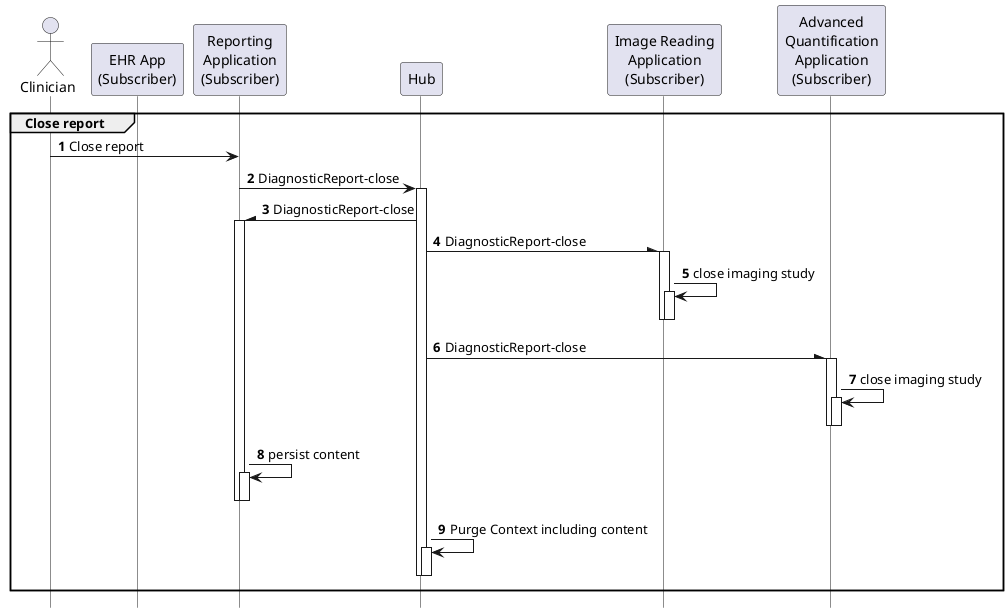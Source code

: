 @startuml
skinparam shadowing false
skinparam lifelineStrategy nosolid
hide footbox
autonumber

actor Clinician
participant "EHR App\n(Subscriber)" as EHR
participant "Reporting\nApplication\n(Subscriber)" as RepApp
participant Hub
participant "Image Reading\nApplication\n(Subscriber)" as App1
participant "Advanced\nQuantification\nApplication\n(Subscriber)" as App2

group Close report
  Clinician -> RepApp: Close report 
  RepApp -> Hub: DiagnosticReport-close  
  activate Hub
  Hub -\ RepApp: DiagnosticReport-close
  activate RepApp
  Hub -\ App1: DiagnosticReport-close
  activate App1
  App1 -> App1: close imaging study 
  activate App1
  deactivate App1
  deactivate App1
  Hub -\ App2: DiagnosticReport-close
  activate App2
  App2 -> App2: close imaging study 
  activate App2
  deactivate App2
  deactivate App2
  
  RepApp -> RepApp: persist content
  activate RepApp
  deactivate RepApp
  deactivate RepApp
  Hub -> Hub: Purge Context including content
  activate Hub
  deactivate Hub
  deactivate Hub
end

@enduml